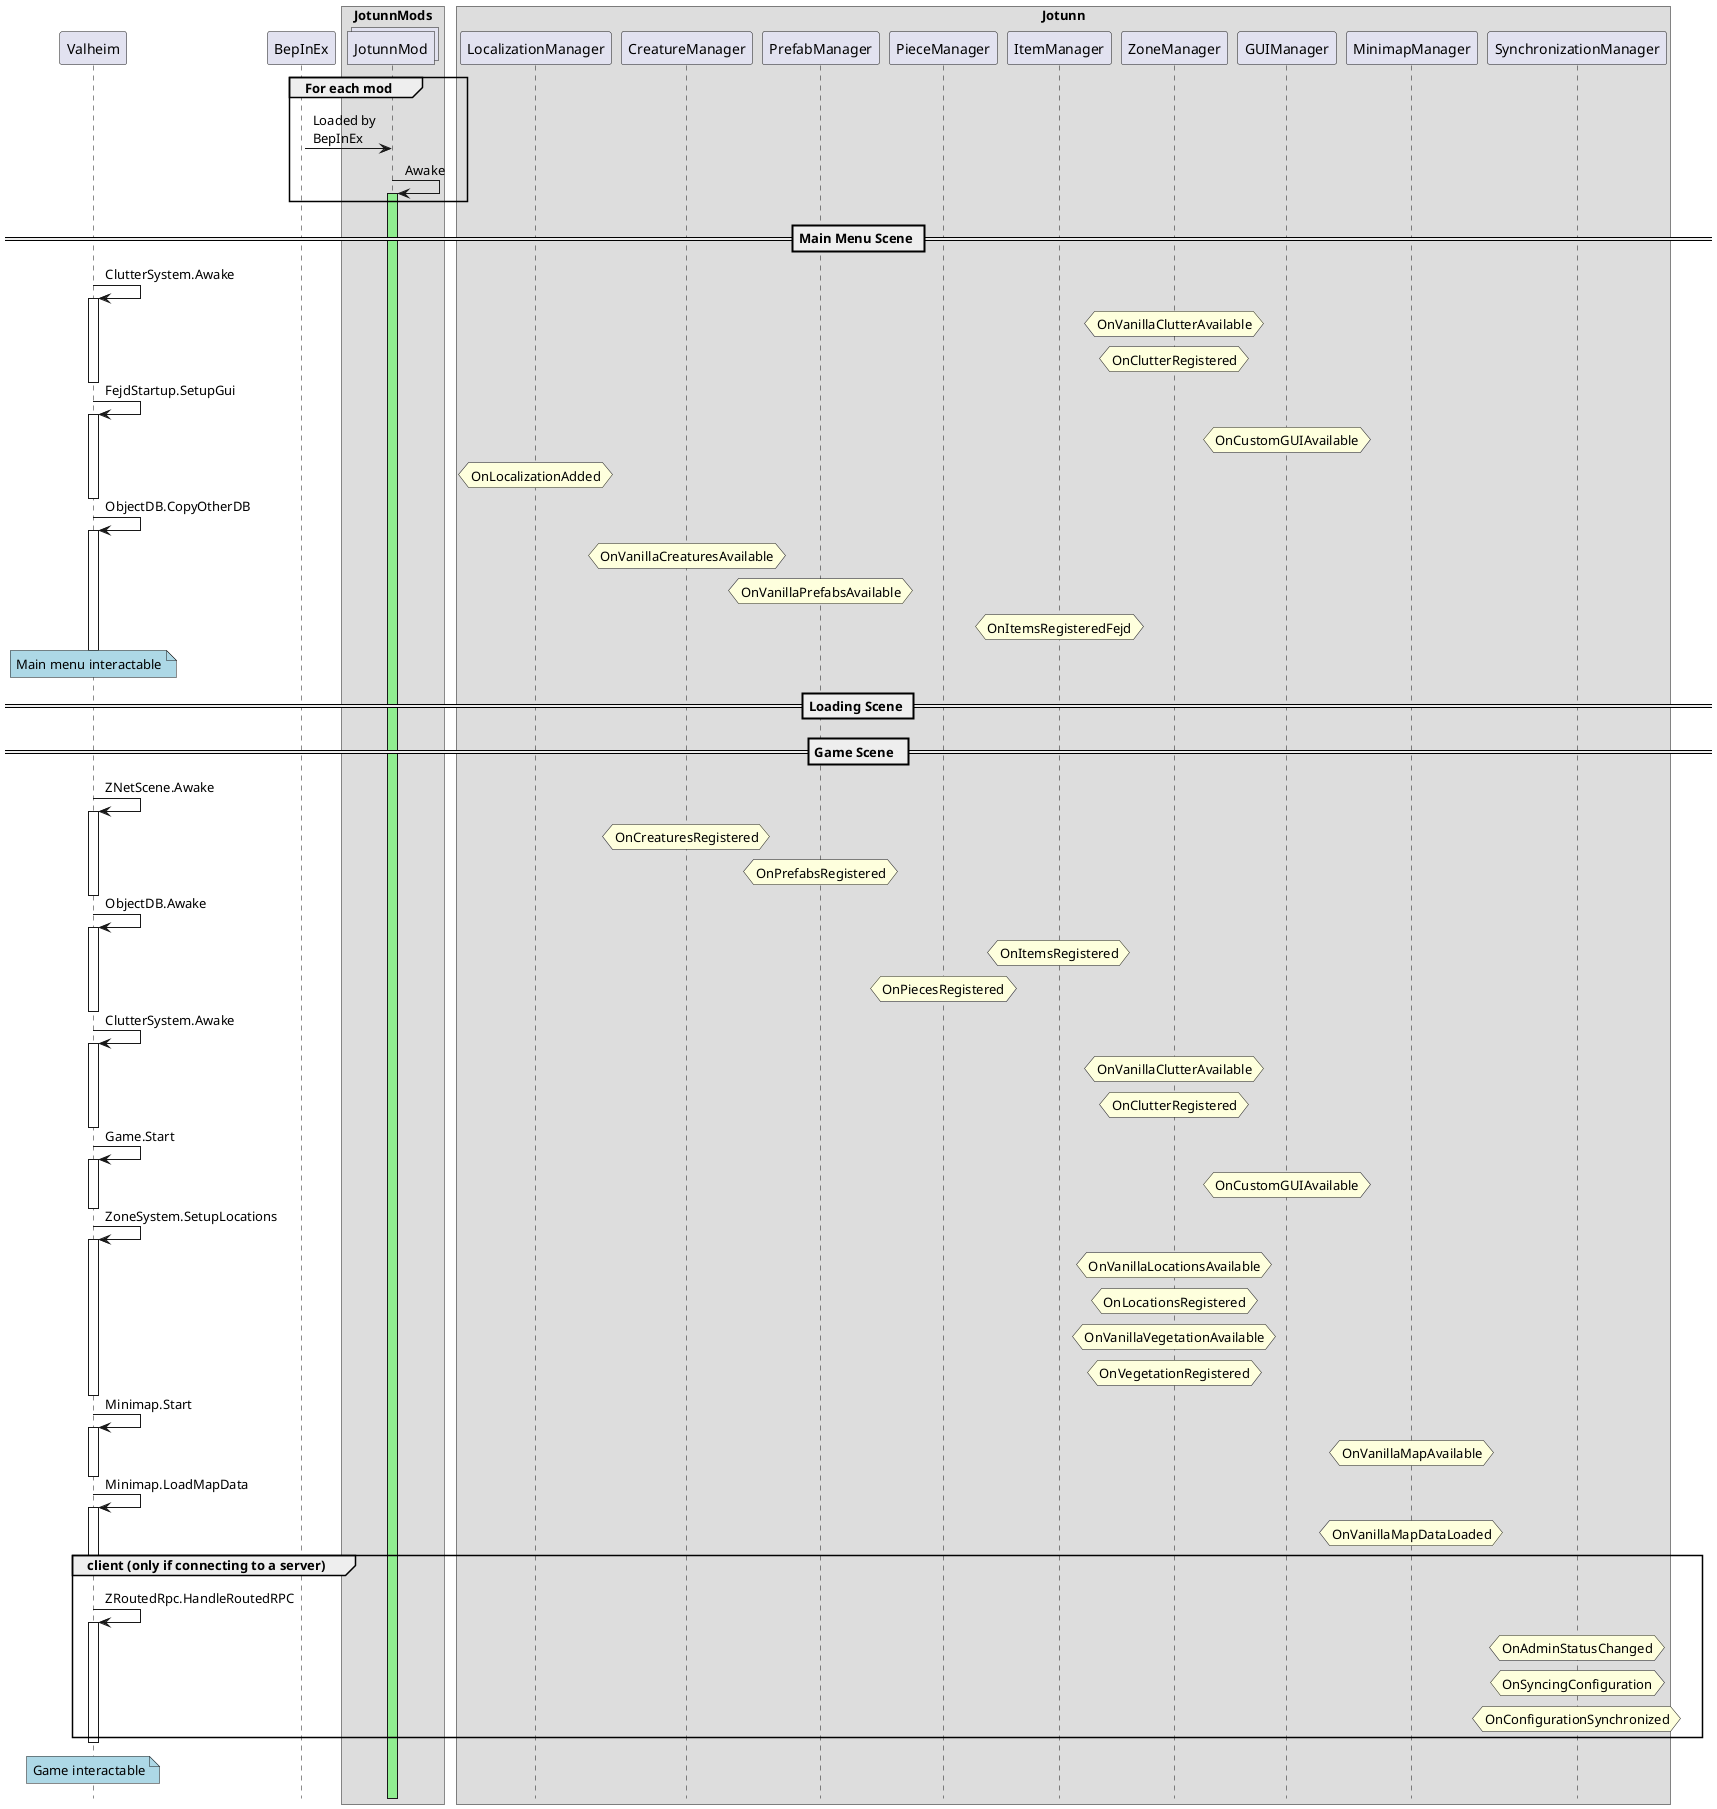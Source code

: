 @startuml
'' flow
!pragma teoz true
hide footbox

participant Valheim
participant BepInEx

box JotunnMods
    collections JotunnMod
end box

box Jotunn
    participant LocalizationManager
    participant CreatureManager
    participant PrefabManager
    participant PieceManager
    participant ItemManager
    participant ZoneManager
    participant GUIManager
    participant MinimapManager
    participant SynchronizationManager
end box

group For each mod
    ?->JotunnMod **: Loaded by\nBepInEx
    JotunnMod -> JotunnMod ++ #lightgreen: Awake
end group

== Main Menu Scene ==

Valheim -> Valheim++: ClutterSystem.Awake
    hnote over ZoneManager: OnVanillaClutterAvailable
    hnote over ZoneManager: OnClutterRegistered
deactivate Valheim

Valheim -> Valheim++: FejdStartup.SetupGui
    hnote over GUIManager: OnCustomGUIAvailable
    hnote over LocalizationManager: OnLocalizationAdded
deactivate Valheim

Valheim -> Valheim++: ObjectDB.CopyOtherDB
    hnote over CreatureManager: OnVanillaCreaturesAvailable
    hnote over PrefabManager: OnVanillaPrefabsAvailable
    hnote over ItemManager: OnItemsRegisteredFejd
deactivate Valheim

note over Valheim #lightblue: Main menu interactable

== Loading Scene ==
== Game Scene  ==

Valheim -> Valheim++: ZNetScene.Awake
    hnote over CreatureManager: OnCreaturesRegistered
    hnote over PrefabManager: OnPrefabsRegistered
deactivate Valheim

Valheim -> Valheim++: ObjectDB.Awake
    hnote over ItemManager: OnItemsRegistered
    hnote over PieceManager: OnPiecesRegistered
deactivate Valheim

Valheim -> Valheim++: ClutterSystem.Awake
    hnote over ZoneManager: OnVanillaClutterAvailable
    hnote over ZoneManager: OnClutterRegistered
deactivate Valheim

Valheim -> Valheim++: Game.Start
    hnote over GUIManager: OnCustomGUIAvailable
deactivate Valheim

Valheim -> Valheim++: ZoneSystem.SetupLocations
    hnote over ZoneManager: OnVanillaLocationsAvailable
    hnote over ZoneManager: OnLocationsRegistered
    hnote over ZoneManager: OnVanillaVegetationAvailable
    hnote over ZoneManager: OnVegetationRegistered
deactivate Valheim

Valheim -> Valheim++: Minimap.Start
    hnote over MinimapManager: OnVanillaMapAvailable
deactivate Valheim

Valheim -> Valheim++: Minimap.LoadMapData
    hnote over MinimapManager: OnVanillaMapDataLoaded
deactivate Valheim

group client (only if connecting to a server)
Valheim -> Valheim++: ZRoutedRpc.HandleRoutedRPC
    hnote over SynchronizationManager: OnAdminStatusChanged
    hnote over SynchronizationManager: OnSyncingConfiguration
    hnote over SynchronizationManager: OnConfigurationSynchronized
deactivate Valheim
end group

note over Valheim #lightblue: Game interactable

@enduml
